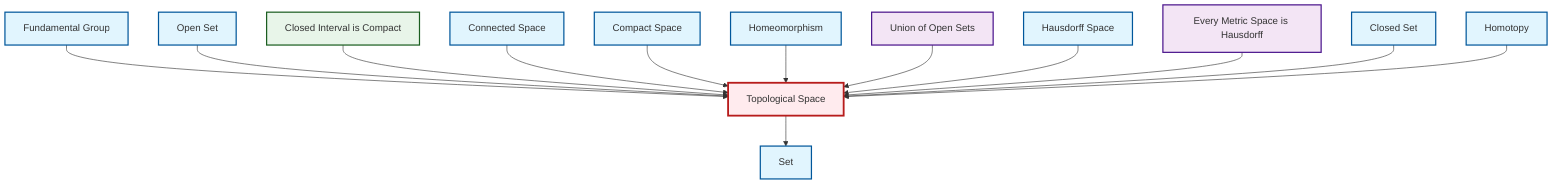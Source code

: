 graph TD
    classDef definition fill:#e1f5fe,stroke:#01579b,stroke-width:2px
    classDef theorem fill:#f3e5f5,stroke:#4a148c,stroke-width:2px
    classDef axiom fill:#fff3e0,stroke:#e65100,stroke-width:2px
    classDef example fill:#e8f5e9,stroke:#1b5e20,stroke-width:2px
    classDef current fill:#ffebee,stroke:#b71c1c,stroke-width:3px
    def-compact["Compact Space"]:::definition
    def-hausdorff["Hausdorff Space"]:::definition
    def-homeomorphism["Homeomorphism"]:::definition
    def-set["Set"]:::definition
    def-connected["Connected Space"]:::definition
    def-fundamental-group["Fundamental Group"]:::definition
    def-closed-set["Closed Set"]:::definition
    thm-metric-hausdorff["Every Metric Space is Hausdorff"]:::theorem
    def-homotopy["Homotopy"]:::definition
    ex-closed-interval-compact["Closed Interval is Compact"]:::example
    def-open-set["Open Set"]:::definition
    thm-union-open-sets["Union of Open Sets"]:::theorem
    def-topological-space["Topological Space"]:::definition
    def-fundamental-group --> def-topological-space
    def-open-set --> def-topological-space
    ex-closed-interval-compact --> def-topological-space
    def-connected --> def-topological-space
    def-compact --> def-topological-space
    def-homeomorphism --> def-topological-space
    thm-union-open-sets --> def-topological-space
    def-hausdorff --> def-topological-space
    def-topological-space --> def-set
    thm-metric-hausdorff --> def-topological-space
    def-closed-set --> def-topological-space
    def-homotopy --> def-topological-space
    class def-topological-space current